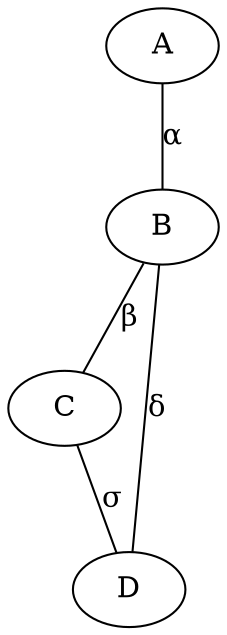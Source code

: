 graph G {
    
    A -- B [label="&alpha;"]
    B -- C [label="&beta;"]
    B -- D [label="&delta;"]
    C -- D [label="&sigma;"]

}